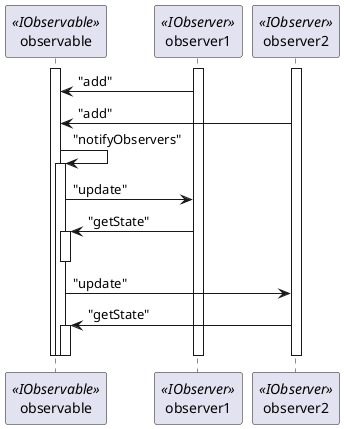 @startuml
participant observable <<IObservable>>
participant observer1 <<IObserver>>
participant observer2 <<IObserver>>

activate observable
activate observer1
activate observer2

observer1 -> observable : "add"
observer2 -> observable : "add"
observable -> observable : "notifyObservers"
activate observable

observable -> observer1 : "update"
observer1 -> observable : "getState"
activate observable
deactivate observable

observable -> observer2 : "update"
observer2 -> observable : "getState"
activate observable
deactivate observable

deactivate observable

deactivate observer1
deactivate observer2
deactivate observable
@enduml